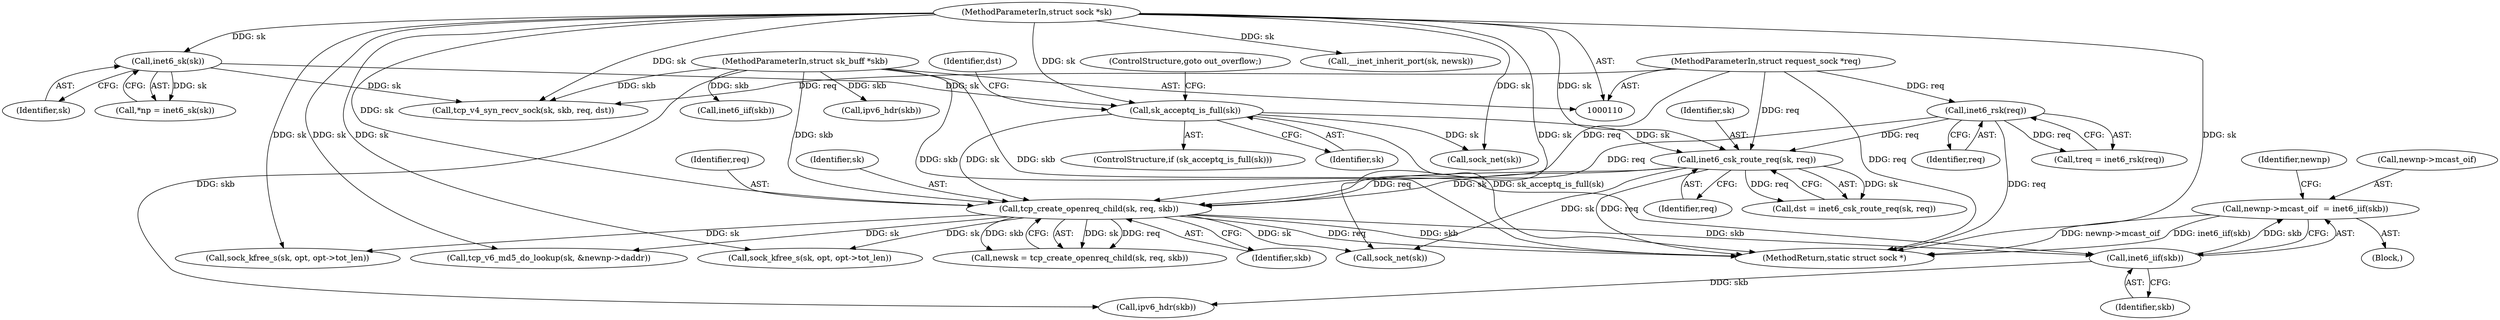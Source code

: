 digraph "0_linux_f6d8bd051c391c1c0458a30b2a7abcd939329259_33@pointer" {
"1000433" [label="(Call,newnp->mcast_oif  = inet6_iif(skb))"];
"1000437" [label="(Call,inet6_iif(skb))"];
"1000284" [label="(Call,tcp_create_openreq_child(sk, req, skb))"];
"1000266" [label="(Call,sk_acceptq_is_full(sk))"];
"1000121" [label="(Call,inet6_sk(sk))"];
"1000111" [label="(MethodParameterIn,struct sock *sk)"];
"1000275" [label="(Call,inet6_csk_route_req(sk, req))"];
"1000258" [label="(Call,inet6_rsk(req))"];
"1000113" [label="(MethodParameterIn,struct request_sock *req)"];
"1000112" [label="(MethodParameterIn,struct sk_buff *skb)"];
"1000238" [label="(Call,inet6_iif(skb))"];
"1000265" [label="(ControlStructure,if (sk_acceptq_is_full(sk)))"];
"1000433" [label="(Call,newnp->mcast_oif  = inet6_iif(skb))"];
"1000258" [label="(Call,inet6_rsk(req))"];
"1000121" [label="(Call,inet6_sk(sk))"];
"1000589" [label="(Call,sock_kfree_s(sk, opt, opt->tot_len))"];
"1000577" [label="(Call,sock_net(sk))"];
"1000273" [label="(Call,dst = inet6_csk_route_req(sk, req))"];
"1000268" [label="(ControlStructure,goto out_overflow;)"];
"1000287" [label="(Identifier,skb)"];
"1000599" [label="(Call,sock_net(sk))"];
"1000277" [label="(Identifier,req)"];
"1000122" [label="(Identifier,sk)"];
"1000276" [label="(Identifier,sk)"];
"1000119" [label="(Call,*np = inet6_sk(sk))"];
"1000112" [label="(MethodParameterIn,struct sk_buff *skb)"];
"1000438" [label="(Identifier,skb)"];
"1000282" [label="(Call,newsk = tcp_create_openreq_child(sk, req, skb))"];
"1000139" [label="(Call,tcp_v4_syn_recv_sock(sk, skb, req, dst))"];
"1000266" [label="(Call,sk_acceptq_is_full(sk))"];
"1000275" [label="(Call,inet6_csk_route_req(sk, req))"];
"1000441" [label="(Identifier,newnp)"];
"1000284" [label="(Call,tcp_create_openreq_child(sk, req, skb))"];
"1000245" [label="(Call,ipv6_hdr(skb))"];
"1000115" [label="(Block,)"];
"1000463" [label="(Call,sock_kfree_s(sk, opt, opt->tot_len))"];
"1000286" [label="(Identifier,req)"];
"1000444" [label="(Call,ipv6_hdr(skb))"];
"1000562" [label="(Call,__inet_inherit_port(sk, newsk))"];
"1000267" [label="(Identifier,sk)"];
"1000437" [label="(Call,inet6_iif(skb))"];
"1000256" [label="(Call,treq = inet6_rsk(req))"];
"1000271" [label="(Identifier,dst)"];
"1000111" [label="(MethodParameterIn,struct sock *sk)"];
"1000113" [label="(MethodParameterIn,struct request_sock *req)"];
"1000259" [label="(Identifier,req)"];
"1000434" [label="(Call,newnp->mcast_oif)"];
"1000527" [label="(Call,tcp_v6_md5_do_lookup(sk, &newnp->daddr))"];
"1000604" [label="(MethodReturn,static struct sock *)"];
"1000285" [label="(Identifier,sk)"];
"1000433" -> "1000115"  [label="AST: "];
"1000433" -> "1000437"  [label="CFG: "];
"1000434" -> "1000433"  [label="AST: "];
"1000437" -> "1000433"  [label="AST: "];
"1000441" -> "1000433"  [label="CFG: "];
"1000433" -> "1000604"  [label="DDG: inet6_iif(skb)"];
"1000433" -> "1000604"  [label="DDG: newnp->mcast_oif"];
"1000437" -> "1000433"  [label="DDG: skb"];
"1000437" -> "1000438"  [label="CFG: "];
"1000438" -> "1000437"  [label="AST: "];
"1000284" -> "1000437"  [label="DDG: skb"];
"1000112" -> "1000437"  [label="DDG: skb"];
"1000437" -> "1000444"  [label="DDG: skb"];
"1000284" -> "1000282"  [label="AST: "];
"1000284" -> "1000287"  [label="CFG: "];
"1000285" -> "1000284"  [label="AST: "];
"1000286" -> "1000284"  [label="AST: "];
"1000287" -> "1000284"  [label="AST: "];
"1000282" -> "1000284"  [label="CFG: "];
"1000284" -> "1000604"  [label="DDG: req"];
"1000284" -> "1000604"  [label="DDG: skb"];
"1000284" -> "1000282"  [label="DDG: sk"];
"1000284" -> "1000282"  [label="DDG: req"];
"1000284" -> "1000282"  [label="DDG: skb"];
"1000266" -> "1000284"  [label="DDG: sk"];
"1000275" -> "1000284"  [label="DDG: sk"];
"1000275" -> "1000284"  [label="DDG: req"];
"1000111" -> "1000284"  [label="DDG: sk"];
"1000258" -> "1000284"  [label="DDG: req"];
"1000113" -> "1000284"  [label="DDG: req"];
"1000112" -> "1000284"  [label="DDG: skb"];
"1000284" -> "1000463"  [label="DDG: sk"];
"1000284" -> "1000527"  [label="DDG: sk"];
"1000284" -> "1000589"  [label="DDG: sk"];
"1000284" -> "1000599"  [label="DDG: sk"];
"1000266" -> "1000265"  [label="AST: "];
"1000266" -> "1000267"  [label="CFG: "];
"1000267" -> "1000266"  [label="AST: "];
"1000268" -> "1000266"  [label="CFG: "];
"1000271" -> "1000266"  [label="CFG: "];
"1000266" -> "1000604"  [label="DDG: sk_acceptq_is_full(sk)"];
"1000121" -> "1000266"  [label="DDG: sk"];
"1000111" -> "1000266"  [label="DDG: sk"];
"1000266" -> "1000275"  [label="DDG: sk"];
"1000266" -> "1000577"  [label="DDG: sk"];
"1000121" -> "1000119"  [label="AST: "];
"1000121" -> "1000122"  [label="CFG: "];
"1000122" -> "1000121"  [label="AST: "];
"1000119" -> "1000121"  [label="CFG: "];
"1000121" -> "1000119"  [label="DDG: sk"];
"1000111" -> "1000121"  [label="DDG: sk"];
"1000121" -> "1000139"  [label="DDG: sk"];
"1000111" -> "1000110"  [label="AST: "];
"1000111" -> "1000604"  [label="DDG: sk"];
"1000111" -> "1000139"  [label="DDG: sk"];
"1000111" -> "1000275"  [label="DDG: sk"];
"1000111" -> "1000463"  [label="DDG: sk"];
"1000111" -> "1000527"  [label="DDG: sk"];
"1000111" -> "1000562"  [label="DDG: sk"];
"1000111" -> "1000577"  [label="DDG: sk"];
"1000111" -> "1000589"  [label="DDG: sk"];
"1000111" -> "1000599"  [label="DDG: sk"];
"1000275" -> "1000273"  [label="AST: "];
"1000275" -> "1000277"  [label="CFG: "];
"1000276" -> "1000275"  [label="AST: "];
"1000277" -> "1000275"  [label="AST: "];
"1000273" -> "1000275"  [label="CFG: "];
"1000275" -> "1000604"  [label="DDG: req"];
"1000275" -> "1000273"  [label="DDG: sk"];
"1000275" -> "1000273"  [label="DDG: req"];
"1000258" -> "1000275"  [label="DDG: req"];
"1000113" -> "1000275"  [label="DDG: req"];
"1000275" -> "1000599"  [label="DDG: sk"];
"1000258" -> "1000256"  [label="AST: "];
"1000258" -> "1000259"  [label="CFG: "];
"1000259" -> "1000258"  [label="AST: "];
"1000256" -> "1000258"  [label="CFG: "];
"1000258" -> "1000604"  [label="DDG: req"];
"1000258" -> "1000256"  [label="DDG: req"];
"1000113" -> "1000258"  [label="DDG: req"];
"1000113" -> "1000110"  [label="AST: "];
"1000113" -> "1000604"  [label="DDG: req"];
"1000113" -> "1000139"  [label="DDG: req"];
"1000112" -> "1000110"  [label="AST: "];
"1000112" -> "1000604"  [label="DDG: skb"];
"1000112" -> "1000139"  [label="DDG: skb"];
"1000112" -> "1000238"  [label="DDG: skb"];
"1000112" -> "1000245"  [label="DDG: skb"];
"1000112" -> "1000444"  [label="DDG: skb"];
}
